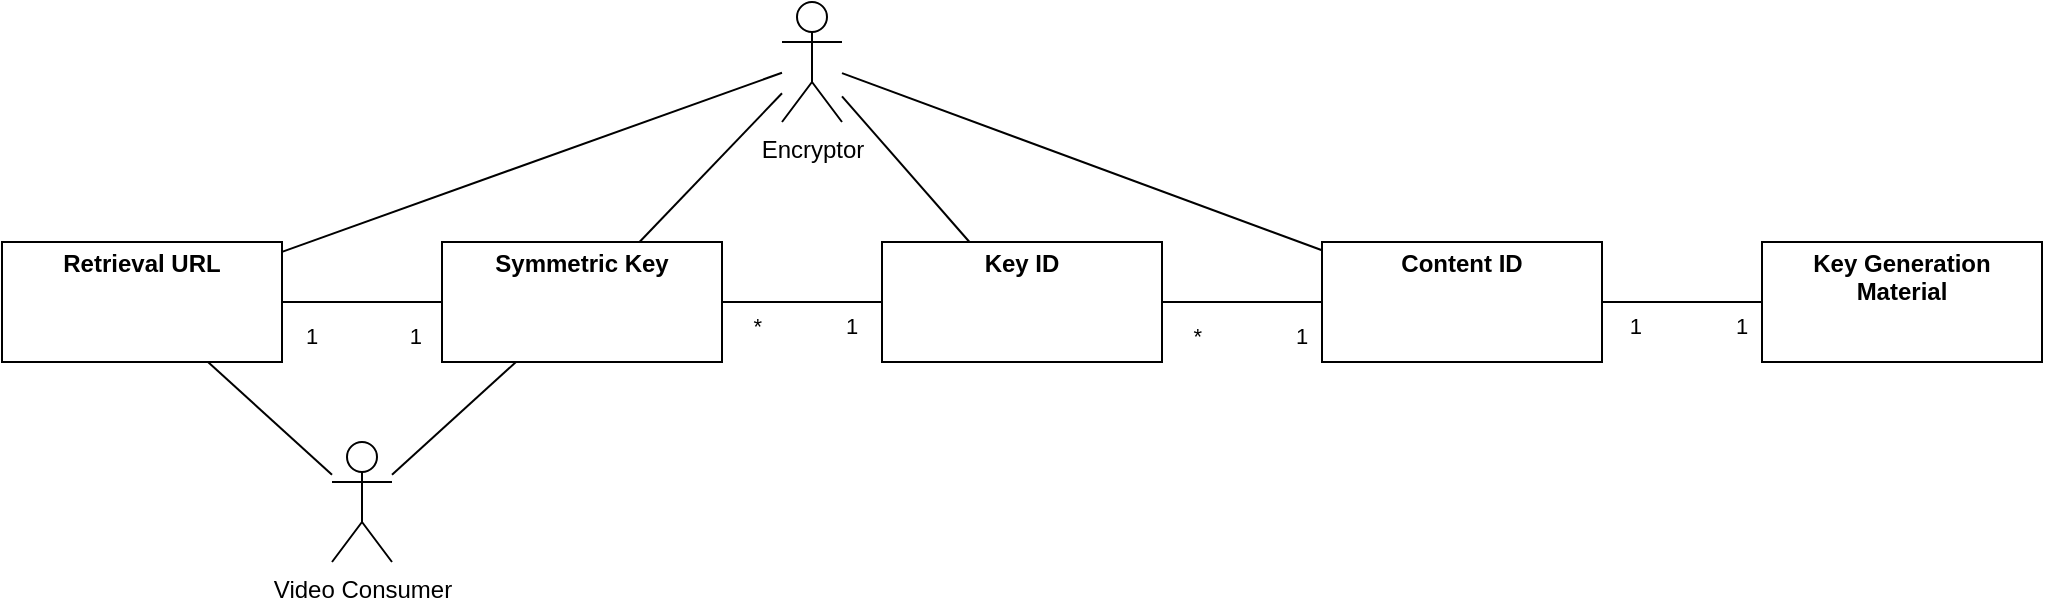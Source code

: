 <mxfile version="13.6.2" type="device"><diagram id="3nPQb78cKpkRaHXkNAO7" name="Page-1"><mxGraphModel dx="1426" dy="860" grid="1" gridSize="10" guides="1" tooltips="1" connect="1" arrows="1" fold="1" page="1" pageScale="1" pageWidth="1100" pageHeight="850" math="0" shadow="0"><root><mxCell id="0"/><mxCell id="1" parent="0"/><mxCell id="UwxAUiZrVS_EeZ2pWn9C-2" value="Encryptor" style="shape=umlActor;verticalLabelPosition=bottom;verticalAlign=top;html=1;" parent="1" vertex="1"><mxGeometry x="450" y="80" width="30" height="60" as="geometry"/></mxCell><mxCell id="UwxAUiZrVS_EeZ2pWn9C-3" value="Video Consumer" style="shape=umlActor;verticalLabelPosition=bottom;verticalAlign=top;html=1;" parent="1" vertex="1"><mxGeometry x="225" y="300" width="30" height="60" as="geometry"/></mxCell><mxCell id="UwxAUiZrVS_EeZ2pWn9C-5" value="&lt;p style=&quot;margin: 0px ; margin-top: 4px ; text-align: center&quot;&gt;&lt;b&gt;Symmetric Key&lt;/b&gt;&lt;/p&gt;" style="verticalAlign=top;align=left;overflow=fill;fontSize=12;fontFamily=Helvetica;html=1;" parent="1" vertex="1"><mxGeometry x="280" y="200" width="140" height="60" as="geometry"/></mxCell><mxCell id="UwxAUiZrVS_EeZ2pWn9C-7" value="&lt;p style=&quot;margin: 0px ; margin-top: 4px ; text-align: center&quot;&gt;&lt;b&gt;Key ID&lt;/b&gt;&lt;/p&gt;" style="verticalAlign=top;align=left;overflow=fill;fontSize=12;fontFamily=Helvetica;html=1;" parent="1" vertex="1"><mxGeometry x="500" y="200" width="140" height="60" as="geometry"/></mxCell><mxCell id="UwxAUiZrVS_EeZ2pWn9C-8" value="&lt;p style=&quot;margin: 0px ; margin-top: 4px ; text-align: center&quot;&gt;&lt;b&gt;Content ID&lt;/b&gt;&lt;/p&gt;" style="verticalAlign=top;align=left;overflow=fill;fontSize=12;fontFamily=Helvetica;html=1;" parent="1" vertex="1"><mxGeometry x="720" y="200" width="140" height="60" as="geometry"/></mxCell><mxCell id="UwxAUiZrVS_EeZ2pWn9C-9" value="&lt;p style=&quot;margin: 0px ; margin-top: 4px ; text-align: center&quot;&gt;&lt;b&gt;Key Generation&lt;br&gt;Material&lt;/b&gt;&lt;/p&gt;" style="verticalAlign=top;align=left;overflow=fill;fontSize=12;fontFamily=Helvetica;html=1;" parent="1" vertex="1"><mxGeometry x="940" y="200" width="140" height="60" as="geometry"/></mxCell><mxCell id="UwxAUiZrVS_EeZ2pWn9C-37" value="" style="endArrow=none;html=1;" parent="1" source="UwxAUiZrVS_EeZ2pWn9C-8" target="UwxAUiZrVS_EeZ2pWn9C-7" edge="1"><mxGeometry relative="1" as="geometry"><mxPoint x="1110" y="470" as="sourcePoint"/><mxPoint x="640" y="310" as="targetPoint"/><Array as="points"/></mxGeometry></mxCell><mxCell id="UwxAUiZrVS_EeZ2pWn9C-38" value="1" style="edgeLabel;resizable=0;html=1;align=left;verticalAlign=bottom;" parent="UwxAUiZrVS_EeZ2pWn9C-37" connectable="0" vertex="1"><mxGeometry x="-1" relative="1" as="geometry"><mxPoint x="-15" y="25" as="offset"/></mxGeometry></mxCell><mxCell id="UwxAUiZrVS_EeZ2pWn9C-39" value="*" style="edgeLabel;resizable=0;html=1;align=right;verticalAlign=bottom;" parent="UwxAUiZrVS_EeZ2pWn9C-37" connectable="0" vertex="1"><mxGeometry x="1" relative="1" as="geometry"><mxPoint x="20.0" y="25" as="offset"/></mxGeometry></mxCell><mxCell id="UwxAUiZrVS_EeZ2pWn9C-40" value="" style="endArrow=none;html=1;" parent="1" source="UwxAUiZrVS_EeZ2pWn9C-7" target="UwxAUiZrVS_EeZ2pWn9C-5" edge="1"><mxGeometry relative="1" as="geometry"><mxPoint x="470" y="290" as="sourcePoint"/><mxPoint x="420" y="300" as="targetPoint"/><Array as="points"/></mxGeometry></mxCell><mxCell id="UwxAUiZrVS_EeZ2pWn9C-41" value="1" style="edgeLabel;resizable=0;html=1;align=left;verticalAlign=bottom;" parent="UwxAUiZrVS_EeZ2pWn9C-40" connectable="0" vertex="1"><mxGeometry x="-1" relative="1" as="geometry"><mxPoint x="-20" y="20" as="offset"/></mxGeometry></mxCell><mxCell id="UwxAUiZrVS_EeZ2pWn9C-42" value="*" style="edgeLabel;resizable=0;html=1;align=right;verticalAlign=bottom;" parent="UwxAUiZrVS_EeZ2pWn9C-40" connectable="0" vertex="1"><mxGeometry x="1" relative="1" as="geometry"><mxPoint x="20.0" y="20" as="offset"/></mxGeometry></mxCell><mxCell id="UwxAUiZrVS_EeZ2pWn9C-43" value="" style="endArrow=none;html=1;" parent="1" source="UwxAUiZrVS_EeZ2pWn9C-9" target="UwxAUiZrVS_EeZ2pWn9C-8" edge="1"><mxGeometry relative="1" as="geometry"><mxPoint x="590" y="500" as="sourcePoint"/><mxPoint x="880" y="320" as="targetPoint"/><Array as="points"/></mxGeometry></mxCell><mxCell id="UwxAUiZrVS_EeZ2pWn9C-44" value="1" style="edgeLabel;resizable=0;html=1;align=left;verticalAlign=bottom;" parent="UwxAUiZrVS_EeZ2pWn9C-43" connectable="0" vertex="1"><mxGeometry x="-1" relative="1" as="geometry"><mxPoint x="-15" y="20" as="offset"/></mxGeometry></mxCell><mxCell id="UwxAUiZrVS_EeZ2pWn9C-45" value="1" style="edgeLabel;resizable=0;html=1;align=right;verticalAlign=bottom;" parent="UwxAUiZrVS_EeZ2pWn9C-43" connectable="0" vertex="1"><mxGeometry x="1" relative="1" as="geometry"><mxPoint x="20.0" y="20" as="offset"/></mxGeometry></mxCell><mxCell id="UwxAUiZrVS_EeZ2pWn9C-46" value="&lt;p style=&quot;margin: 0px ; margin-top: 4px ; text-align: center&quot;&gt;&lt;b&gt;Retrieval URL&lt;/b&gt;&lt;/p&gt;" style="verticalAlign=top;align=left;overflow=fill;fontSize=12;fontFamily=Helvetica;html=1;" parent="1" vertex="1"><mxGeometry x="60" y="200" width="140" height="60" as="geometry"/></mxCell><mxCell id="UwxAUiZrVS_EeZ2pWn9C-47" value="" style="endArrow=none;html=1;" parent="1" source="UwxAUiZrVS_EeZ2pWn9C-46" target="UwxAUiZrVS_EeZ2pWn9C-5" edge="1"><mxGeometry relative="1" as="geometry"><mxPoint x="100" y="240" as="sourcePoint"/><mxPoint x="210" y="280" as="targetPoint"/><Array as="points"/></mxGeometry></mxCell><mxCell id="UwxAUiZrVS_EeZ2pWn9C-48" value="1" style="edgeLabel;resizable=0;html=1;align=left;verticalAlign=bottom;" parent="UwxAUiZrVS_EeZ2pWn9C-47" connectable="0" vertex="1"><mxGeometry x="-1" relative="1" as="geometry"><mxPoint x="10" y="25" as="offset"/></mxGeometry></mxCell><mxCell id="UwxAUiZrVS_EeZ2pWn9C-49" value="1" style="edgeLabel;resizable=0;html=1;align=right;verticalAlign=bottom;" parent="UwxAUiZrVS_EeZ2pWn9C-47" connectable="0" vertex="1"><mxGeometry x="1" relative="1" as="geometry"><mxPoint x="-10.0" y="25" as="offset"/></mxGeometry></mxCell><mxCell id="UwxAUiZrVS_EeZ2pWn9C-65" value="" style="endArrow=none;endFill=0;endSize=12;html=1;" parent="1" source="UwxAUiZrVS_EeZ2pWn9C-2" target="UwxAUiZrVS_EeZ2pWn9C-8" edge="1"><mxGeometry width="160" relative="1" as="geometry"><mxPoint x="470" y="250" as="sourcePoint"/><mxPoint x="630" y="250" as="targetPoint"/></mxGeometry></mxCell><mxCell id="UwxAUiZrVS_EeZ2pWn9C-66" value="" style="endArrow=none;endFill=0;endSize=12;html=1;" parent="1" source="UwxAUiZrVS_EeZ2pWn9C-2" target="UwxAUiZrVS_EeZ2pWn9C-7" edge="1"><mxGeometry width="160" relative="1" as="geometry"><mxPoint x="210" y="40.005" as="sourcePoint"/><mxPoint x="459.062" y="162.62" as="targetPoint"/></mxGeometry></mxCell><mxCell id="UwxAUiZrVS_EeZ2pWn9C-67" value="" style="endArrow=none;endFill=0;endSize=12;html=1;" parent="1" source="UwxAUiZrVS_EeZ2pWn9C-5" target="UwxAUiZrVS_EeZ2pWn9C-2" edge="1"><mxGeometry width="160" relative="1" as="geometry"><mxPoint x="570" y="302.005" as="sourcePoint"/><mxPoint x="310" y="120" as="targetPoint"/></mxGeometry></mxCell><mxCell id="UwxAUiZrVS_EeZ2pWn9C-68" value="" style="endArrow=none;endFill=0;endSize=12;html=1;" parent="1" source="UwxAUiZrVS_EeZ2pWn9C-46" target="UwxAUiZrVS_EeZ2pWn9C-2" edge="1"><mxGeometry width="160" relative="1" as="geometry"><mxPoint x="240" y="410" as="sourcePoint"/><mxPoint x="579.062" y="424.62" as="targetPoint"/></mxGeometry></mxCell><mxCell id="UwxAUiZrVS_EeZ2pWn9C-69" value="" style="endArrow=none;endFill=0;endSize=12;html=1;" parent="1" source="UwxAUiZrVS_EeZ2pWn9C-46" target="UwxAUiZrVS_EeZ2pWn9C-3" edge="1"><mxGeometry width="160" relative="1" as="geometry"><mxPoint x="510" y="490" as="sourcePoint"/><mxPoint x="330" y="400" as="targetPoint"/></mxGeometry></mxCell><mxCell id="UwxAUiZrVS_EeZ2pWn9C-70" value="" style="endArrow=none;endFill=0;endSize=12;html=1;" parent="1" source="UwxAUiZrVS_EeZ2pWn9C-5" target="UwxAUiZrVS_EeZ2pWn9C-3" edge="1"><mxGeometry width="160" relative="1" as="geometry"><mxPoint x="500" y="540" as="sourcePoint"/><mxPoint x="839.062" y="554.62" as="targetPoint"/></mxGeometry></mxCell></root></mxGraphModel></diagram></mxfile>